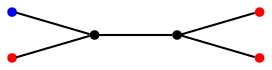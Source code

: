 graph diagram {
node [shape=point,color=black];
rankdir = LR;
subgraph subdiagram {
1 -- 2;
}
{3,4} -- 1;
2 -- {6,5};
3 [color=blue];
4 [color=red];
5 [color=red];
6 [color=red];
}
